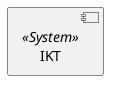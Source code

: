 @startuml
skinparam monochrome true
skinparam componentStyle uml2
component IKT as "IKT" <<System>>
@enduml
' Actifsource ID=[dc5bfacd-eaac-11e8-88d3-bfc6b992bdec,109557d0-ff96-11e8-9d0c-c96c1e9b7b46,Hash]
